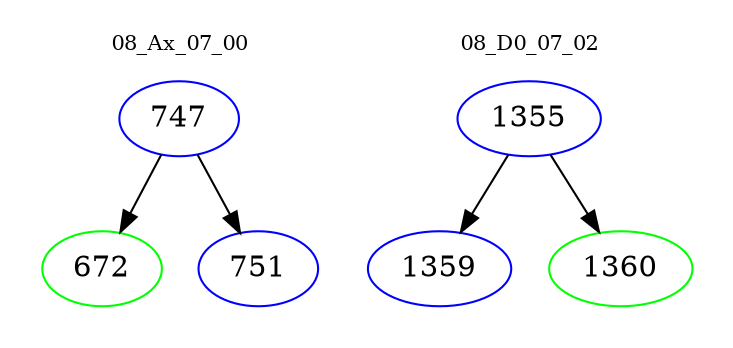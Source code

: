 digraph{
subgraph cluster_0 {
color = white
label = "08_Ax_07_00";
fontsize=10;
T0_747 [label="747", color="blue"]
T0_747 -> T0_672 [color="black"]
T0_672 [label="672", color="green"]
T0_747 -> T0_751 [color="black"]
T0_751 [label="751", color="blue"]
}
subgraph cluster_1 {
color = white
label = "08_D0_07_02";
fontsize=10;
T1_1355 [label="1355", color="blue"]
T1_1355 -> T1_1359 [color="black"]
T1_1359 [label="1359", color="blue"]
T1_1355 -> T1_1360 [color="black"]
T1_1360 [label="1360", color="green"]
}
}
